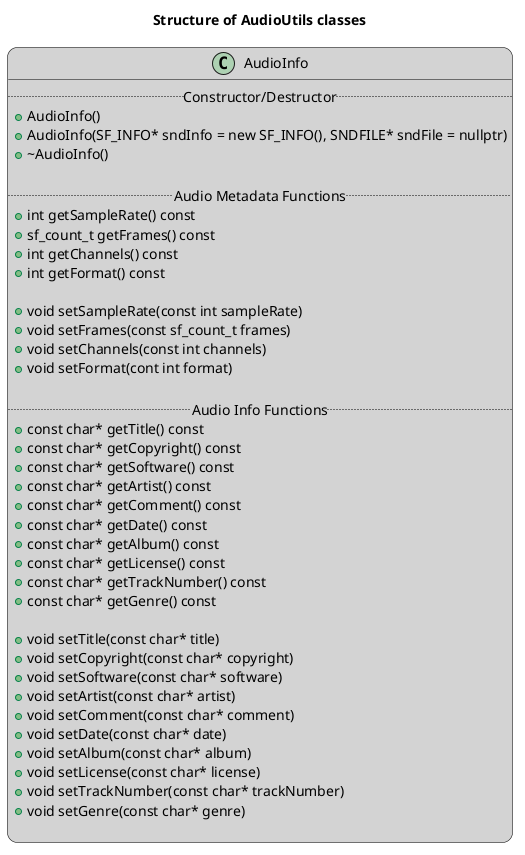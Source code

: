 @startuml
skinparam roundCorner 20

skinparam class {
	backgroundColor LightGray
	borderColor Black
}

!definelong exception(name, type = "T")
class name <<(E,firebrick) exception>> #FCC {
	+ name(const type)
	..
	+ {abstract} const type what() const throw()
	--
	- const type
}
!enddefinelong

title Structure of AudioUtils classes

class AudioInfo {
	.. Constructor/Destructor ..
	+ AudioInfo()
	+ AudioInfo(SF_INFO* sndInfo = new SF_INFO(), SNDFILE* sndFile = nullptr)
	+ ~AudioInfo()

	.. Audio Metadata Functions ..
	+ int getSampleRate() const
	+ sf_count_t getFrames() const
	+ int getChannels() const
	+ int getFormat() const

	+ void setSampleRate(const int sampleRate)
	+ void setFrames(const sf_count_t frames)
	+ void setChannels(const int channels)
	+ void setFormat(cont int format)

	.. Audio Info Functions ..
	+ const char* getTitle() const
	+ const char* getCopyright() const
	+ const char* getSoftware() const
	+ const char* getArtist() const
	+ const char* getComment() const
	+ const char* getDate() const
	+ const char* getAlbum() const
	+ const char* getLicense() const
	+ const char* getTrackNumber() const
	+ const char* getGenre() const

	+ void setTitle(const char* title)
	+ void setCopyright(const char* copyright)
	+ void setSoftware(const char* software)
	+ void setArtist(const char* artist)
	+ void setComment(const char* comment)
	+ void setDate(const char* date)
	+ void setAlbum(const char* album)
	+ void setLicense(const char* license)
	+ void setTrackNumber(const char* trackNumber)
	+ void setGenre(const char* genre)

}

@enduml